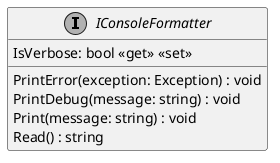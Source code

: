@startuml
skinparam monochrome true
skinparam classAttributeIconSize 0

!startsub default
interface IConsoleFormatter {
    IsVerbose: bool <<get>> <<set>>
    PrintError(exception: Exception) : void
    PrintDebug(message: string) : void
    Print(message: string) : void
    Read() : string
}
!endsub

@enduml